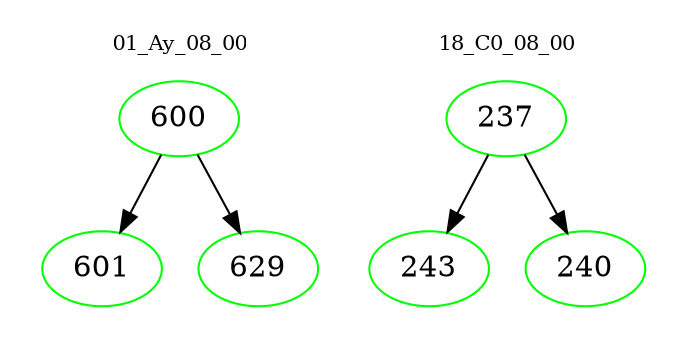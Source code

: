 digraph{
subgraph cluster_0 {
color = white
label = "01_Ay_08_00";
fontsize=10;
T0_600 [label="600", color="green"]
T0_600 -> T0_601 [color="black"]
T0_601 [label="601", color="green"]
T0_600 -> T0_629 [color="black"]
T0_629 [label="629", color="green"]
}
subgraph cluster_1 {
color = white
label = "18_C0_08_00";
fontsize=10;
T1_237 [label="237", color="green"]
T1_237 -> T1_243 [color="black"]
T1_243 [label="243", color="green"]
T1_237 -> T1_240 [color="black"]
T1_240 [label="240", color="green"]
}
}
